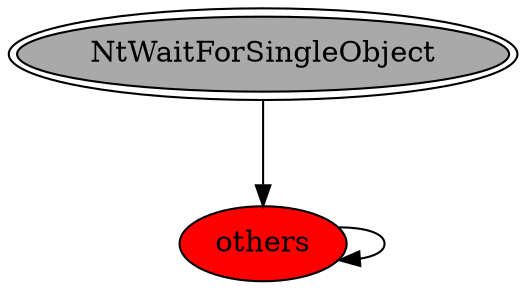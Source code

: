 digraph "./REPORTS/6736/API_PER_CATEGORY/OpenMutex.exe_6404_Synchronization_API_per_Category_Transition_Matrix" {
	NtWaitForSingleObject [label=NtWaitForSingleObject fillcolor=darkgray peripheries=2 style=filled]
	others [label=others fillcolor=red style=filled]
	NtWaitForSingleObject -> others [label=1.0 fontcolor=white]
	others -> others [label=1.0 fontcolor=white]
}
